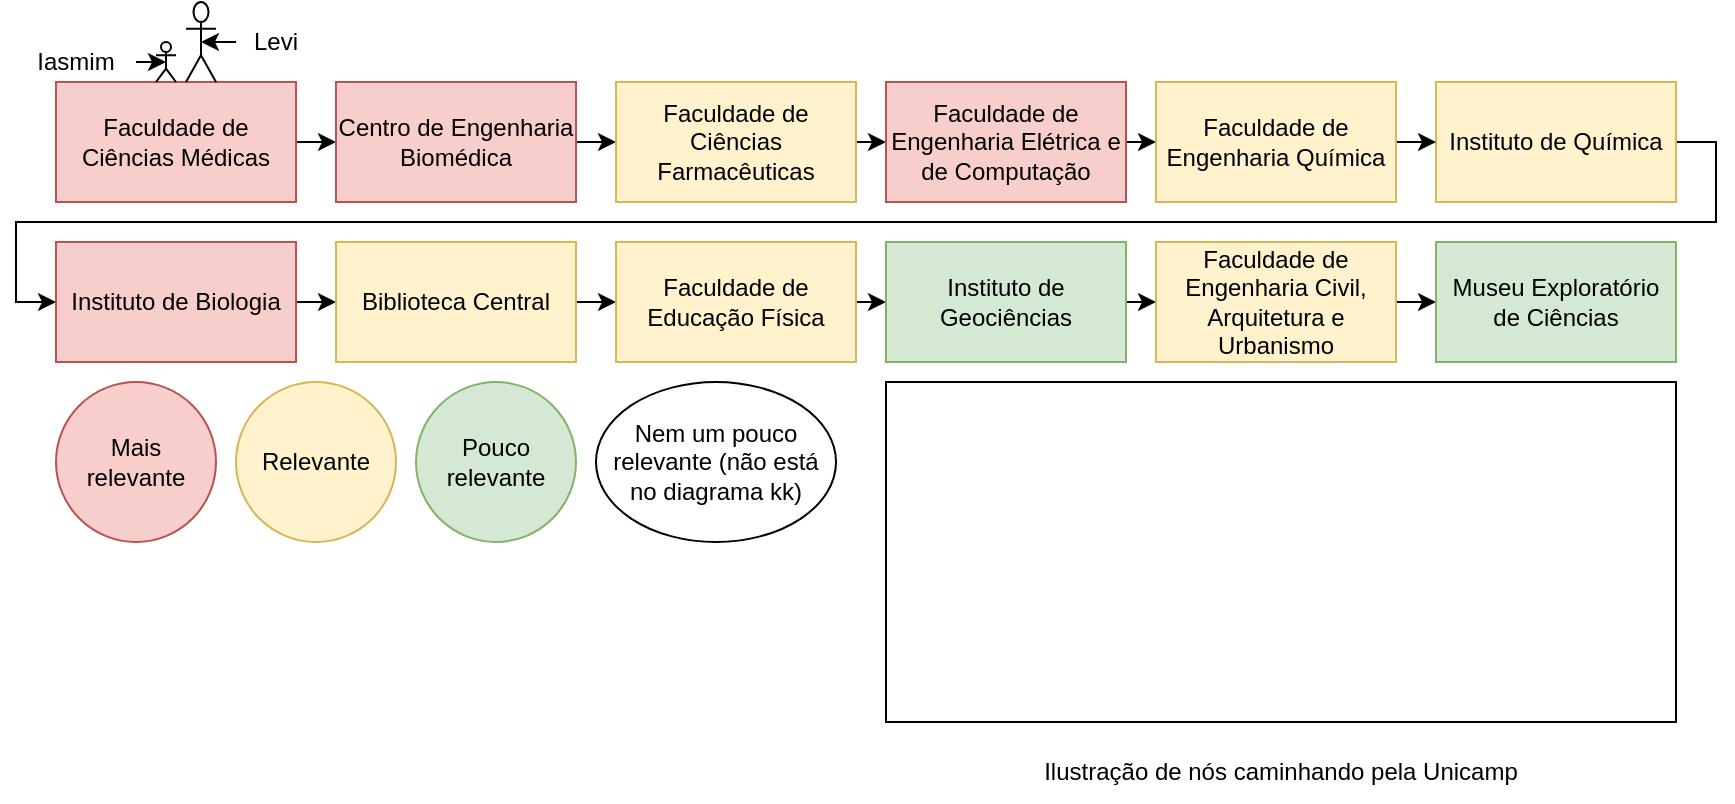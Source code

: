<mxfile version="24.7.7" pages="2">
  <diagram id="Izj5L3filvlqaQfVnaUW" name="Ordem de visita">
    <mxGraphModel dx="1502" dy="345" grid="1" gridSize="10" guides="1" tooltips="1" connect="1" arrows="1" fold="1" page="1" pageScale="1" pageWidth="850" pageHeight="1100" math="0" shadow="0">
      <root>
        <mxCell id="0" />
        <mxCell id="1" parent="0" />
        <mxCell id="xtdCMg2lohHTNA_rNeVA-3" style="edgeStyle=orthogonalEdgeStyle;rounded=0;orthogonalLoop=1;jettySize=auto;html=1;exitX=1;exitY=0.5;exitDx=0;exitDy=0;entryX=0;entryY=0.5;entryDx=0;entryDy=0;" edge="1" parent="1" source="Wo5oIoW4AqEakb2jiEUk-1" target="p2hPYQxKsy2v4Lg1b3_n-1">
          <mxGeometry relative="1" as="geometry" />
        </mxCell>
        <mxCell id="Wo5oIoW4AqEakb2jiEUk-1" value="Faculdade de Ciências Médicas" style="rounded=0;whiteSpace=wrap;html=1;fillColor=#f8cecc;strokeColor=#b85450;" vertex="1" parent="1">
          <mxGeometry x="10" y="40" width="120" height="60" as="geometry" />
        </mxCell>
        <mxCell id="xtdCMg2lohHTNA_rNeVA-4" style="edgeStyle=orthogonalEdgeStyle;rounded=0;orthogonalLoop=1;jettySize=auto;html=1;exitX=1;exitY=0.5;exitDx=0;exitDy=0;entryX=0;entryY=0.5;entryDx=0;entryDy=0;" edge="1" parent="1" source="p2hPYQxKsy2v4Lg1b3_n-1" target="p2hPYQxKsy2v4Lg1b3_n-2">
          <mxGeometry relative="1" as="geometry" />
        </mxCell>
        <mxCell id="p2hPYQxKsy2v4Lg1b3_n-1" value="Centro de Engenharia Biomédica" style="rounded=0;whiteSpace=wrap;html=1;fillColor=#f8cecc;strokeColor=#b85450;" vertex="1" parent="1">
          <mxGeometry x="150" y="40" width="120" height="60" as="geometry" />
        </mxCell>
        <mxCell id="xtdCMg2lohHTNA_rNeVA-5" style="edgeStyle=orthogonalEdgeStyle;rounded=0;orthogonalLoop=1;jettySize=auto;html=1;exitX=1;exitY=0.5;exitDx=0;exitDy=0;entryX=0;entryY=0.5;entryDx=0;entryDy=0;" edge="1" parent="1" source="p2hPYQxKsy2v4Lg1b3_n-2" target="p2hPYQxKsy2v4Lg1b3_n-3">
          <mxGeometry relative="1" as="geometry" />
        </mxCell>
        <mxCell id="p2hPYQxKsy2v4Lg1b3_n-2" value="Faculdade de Ciências Farmacêuticas" style="rounded=0;whiteSpace=wrap;html=1;fillColor=#fff2cc;strokeColor=#d6b656;" vertex="1" parent="1">
          <mxGeometry x="290" y="40" width="120" height="60" as="geometry" />
        </mxCell>
        <mxCell id="sodq15m5LK_rp1EYWIa7-1" style="edgeStyle=orthogonalEdgeStyle;rounded=0;orthogonalLoop=1;jettySize=auto;html=1;exitX=1;exitY=0.5;exitDx=0;exitDy=0;entryX=0;entryY=0.5;entryDx=0;entryDy=0;" edge="1" parent="1" source="p2hPYQxKsy2v4Lg1b3_n-3" target="Le8SwTPkwTNsYNBGTRCE-1">
          <mxGeometry relative="1" as="geometry" />
        </mxCell>
        <mxCell id="p2hPYQxKsy2v4Lg1b3_n-3" value="Faculdade de Engenharia Elétrica e de Computação" style="rounded=0;whiteSpace=wrap;html=1;fillColor=#f8cecc;strokeColor=#b85450;" vertex="1" parent="1">
          <mxGeometry x="425" y="40" width="120" height="60" as="geometry" />
        </mxCell>
        <mxCell id="sodq15m5LK_rp1EYWIa7-4" style="edgeStyle=orthogonalEdgeStyle;rounded=0;orthogonalLoop=1;jettySize=auto;html=1;exitX=1;exitY=0.5;exitDx=0;exitDy=0;entryX=0;entryY=0.5;entryDx=0;entryDy=0;" edge="1" parent="1" source="xtdCMg2lohHTNA_rNeVA-1" target="xtdCMg2lohHTNA_rNeVA-2">
          <mxGeometry relative="1" as="geometry" />
        </mxCell>
        <mxCell id="xtdCMg2lohHTNA_rNeVA-1" value="Instituto de Biologia" style="rounded=0;whiteSpace=wrap;html=1;fillColor=#f8cecc;strokeColor=#b85450;" vertex="1" parent="1">
          <mxGeometry x="10" y="120" width="120" height="60" as="geometry" />
        </mxCell>
        <mxCell id="sodq15m5LK_rp1EYWIa7-5" style="edgeStyle=orthogonalEdgeStyle;rounded=0;orthogonalLoop=1;jettySize=auto;html=1;exitX=1;exitY=0.5;exitDx=0;exitDy=0;entryX=0;entryY=0.5;entryDx=0;entryDy=0;" edge="1" parent="1" source="xtdCMg2lohHTNA_rNeVA-2" target="xtdCMg2lohHTNA_rNeVA-10">
          <mxGeometry relative="1" as="geometry" />
        </mxCell>
        <mxCell id="xtdCMg2lohHTNA_rNeVA-2" value="Biblioteca Central" style="rounded=0;whiteSpace=wrap;html=1;fillColor=#fff2cc;strokeColor=#d6b656;" vertex="1" parent="1">
          <mxGeometry x="150" y="120" width="120" height="60" as="geometry" />
        </mxCell>
        <mxCell id="sodq15m5LK_rp1EYWIa7-7" style="edgeStyle=orthogonalEdgeStyle;rounded=0;orthogonalLoop=1;jettySize=auto;html=1;exitX=1;exitY=0.5;exitDx=0;exitDy=0;entryX=0;entryY=0.5;entryDx=0;entryDy=0;" edge="1" parent="1" source="xtdCMg2lohHTNA_rNeVA-10" target="sodq15m5LK_rp1EYWIa7-6">
          <mxGeometry relative="1" as="geometry" />
        </mxCell>
        <mxCell id="xtdCMg2lohHTNA_rNeVA-10" value="Faculdade de Educação Física" style="rounded=0;whiteSpace=wrap;html=1;fillColor=#fff2cc;strokeColor=#d6b656;" vertex="1" parent="1">
          <mxGeometry x="290" y="120" width="120" height="60" as="geometry" />
        </mxCell>
        <mxCell id="sodq15m5LK_rp1EYWIa7-3" style="edgeStyle=orthogonalEdgeStyle;rounded=0;orthogonalLoop=1;jettySize=auto;html=1;exitX=1;exitY=0.5;exitDx=0;exitDy=0;entryX=0;entryY=0.5;entryDx=0;entryDy=0;" edge="1" parent="1" source="CpY7vMn5DgknhtSpWEOa-1" target="xtdCMg2lohHTNA_rNeVA-1">
          <mxGeometry relative="1" as="geometry">
            <Array as="points">
              <mxPoint x="840" y="70" />
              <mxPoint x="840" y="110" />
              <mxPoint x="-10" y="110" />
              <mxPoint x="-10" y="150" />
            </Array>
          </mxGeometry>
        </mxCell>
        <mxCell id="CpY7vMn5DgknhtSpWEOa-1" value="Instituto de Química" style="rounded=0;whiteSpace=wrap;html=1;fillColor=#fff2cc;strokeColor=#d6b656;" vertex="1" parent="1">
          <mxGeometry x="700" y="40" width="120" height="60" as="geometry" />
        </mxCell>
        <mxCell id="sodq15m5LK_rp1EYWIa7-2" style="edgeStyle=orthogonalEdgeStyle;rounded=0;orthogonalLoop=1;jettySize=auto;html=1;exitX=1;exitY=0.5;exitDx=0;exitDy=0;entryX=0;entryY=0.5;entryDx=0;entryDy=0;" edge="1" parent="1" source="Le8SwTPkwTNsYNBGTRCE-1" target="CpY7vMn5DgknhtSpWEOa-1">
          <mxGeometry relative="1" as="geometry" />
        </mxCell>
        <mxCell id="Le8SwTPkwTNsYNBGTRCE-1" value="Faculdade de Engenharia Química" style="rounded=0;whiteSpace=wrap;html=1;fillColor=#fff2cc;strokeColor=#d6b656;" vertex="1" parent="1">
          <mxGeometry x="560" y="40" width="120" height="60" as="geometry" />
        </mxCell>
        <mxCell id="aGk_7-7awbIMdgzu7NDT-3" style="edgeStyle=orthogonalEdgeStyle;rounded=0;orthogonalLoop=1;jettySize=auto;html=1;exitX=1;exitY=0.5;exitDx=0;exitDy=0;entryX=0;entryY=0.5;entryDx=0;entryDy=0;" edge="1" parent="1" source="sodq15m5LK_rp1EYWIa7-6" target="3enqavT_QK1MqHwyAqC8-1">
          <mxGeometry relative="1" as="geometry" />
        </mxCell>
        <mxCell id="sodq15m5LK_rp1EYWIa7-6" value="Instituto de Geociências" style="rounded=0;whiteSpace=wrap;html=1;fillColor=#d5e8d4;strokeColor=#82b366;" vertex="1" parent="1">
          <mxGeometry x="425" y="120" width="120" height="60" as="geometry" />
        </mxCell>
        <mxCell id="aGk_7-7awbIMdgzu7NDT-2" style="edgeStyle=orthogonalEdgeStyle;rounded=0;orthogonalLoop=1;jettySize=auto;html=1;exitX=1;exitY=0.5;exitDx=0;exitDy=0;entryX=0;entryY=0.5;entryDx=0;entryDy=0;" edge="1" parent="1" source="3enqavT_QK1MqHwyAqC8-1" target="aGk_7-7awbIMdgzu7NDT-1">
          <mxGeometry relative="1" as="geometry" />
        </mxCell>
        <mxCell id="3enqavT_QK1MqHwyAqC8-1" value="Faculdade de Engenharia Civil, Arquitetura e Urbanismo" style="rounded=0;whiteSpace=wrap;html=1;fillColor=#fff2cc;strokeColor=#d6b656;" vertex="1" parent="1">
          <mxGeometry x="560" y="120" width="120" height="60" as="geometry" />
        </mxCell>
        <mxCell id="aGk_7-7awbIMdgzu7NDT-1" value="Museu Exploratório de Ciências" style="rounded=0;whiteSpace=wrap;html=1;fillColor=#d5e8d4;strokeColor=#82b366;" vertex="1" parent="1">
          <mxGeometry x="700" y="120" width="120" height="60" as="geometry" />
        </mxCell>
        <mxCell id="aGk_7-7awbIMdgzu7NDT-4" value="Mais relevante" style="ellipse;whiteSpace=wrap;html=1;aspect=fixed;fillColor=#f8cecc;strokeColor=#b85450;" vertex="1" parent="1">
          <mxGeometry x="10" y="190" width="80" height="80" as="geometry" />
        </mxCell>
        <mxCell id="aGk_7-7awbIMdgzu7NDT-5" value="Relevante" style="ellipse;whiteSpace=wrap;html=1;aspect=fixed;fillColor=#fff2cc;strokeColor=#d6b656;" vertex="1" parent="1">
          <mxGeometry x="100" y="190" width="80" height="80" as="geometry" />
        </mxCell>
        <mxCell id="aGk_7-7awbIMdgzu7NDT-6" value="Pouco relevante" style="ellipse;whiteSpace=wrap;html=1;aspect=fixed;fillColor=#d5e8d4;strokeColor=#82b366;" vertex="1" parent="1">
          <mxGeometry x="190" y="190" width="80" height="80" as="geometry" />
        </mxCell>
        <mxCell id="aGk_7-7awbIMdgzu7NDT-8" value="Nem um pouco relevante (não está no diagrama kk)" style="ellipse;whiteSpace=wrap;html=1;" vertex="1" parent="1">
          <mxGeometry x="280" y="190" width="120" height="80" as="geometry" />
        </mxCell>
        <mxCell id="aGk_7-7awbIMdgzu7NDT-9" value="" style="shape=umlActor;verticalLabelPosition=bottom;verticalAlign=top;html=1;outlineConnect=0;" vertex="1" parent="1">
          <mxGeometry x="60" y="20" width="10" height="20" as="geometry" />
        </mxCell>
        <mxCell id="aGk_7-7awbIMdgzu7NDT-10" value="" style="shape=umlActor;verticalLabelPosition=bottom;verticalAlign=top;html=1;outlineConnect=0;" vertex="1" parent="1">
          <mxGeometry x="75" width="15" height="40" as="geometry" />
        </mxCell>
        <mxCell id="aGk_7-7awbIMdgzu7NDT-11" value="Levi" style="text;html=1;align=center;verticalAlign=middle;whiteSpace=wrap;rounded=0;" vertex="1" parent="1">
          <mxGeometry x="100" y="5" width="40" height="30" as="geometry" />
        </mxCell>
        <mxCell id="aGk_7-7awbIMdgzu7NDT-18" style="edgeStyle=orthogonalEdgeStyle;rounded=0;orthogonalLoop=1;jettySize=auto;html=1;exitX=0;exitY=0.5;exitDx=0;exitDy=0;entryX=0.5;entryY=0.5;entryDx=0;entryDy=0;entryPerimeter=0;" edge="1" parent="1" source="aGk_7-7awbIMdgzu7NDT-11" target="aGk_7-7awbIMdgzu7NDT-10">
          <mxGeometry relative="1" as="geometry" />
        </mxCell>
        <mxCell id="aGk_7-7awbIMdgzu7NDT-19" value="Iasmim" style="text;html=1;align=center;verticalAlign=middle;whiteSpace=wrap;rounded=0;" vertex="1" parent="1">
          <mxGeometry x="-10" y="15" width="60" height="30" as="geometry" />
        </mxCell>
        <mxCell id="aGk_7-7awbIMdgzu7NDT-21" style="edgeStyle=orthogonalEdgeStyle;rounded=0;orthogonalLoop=1;jettySize=auto;html=1;exitX=1;exitY=0.5;exitDx=0;exitDy=0;entryX=0.5;entryY=0.5;entryDx=0;entryDy=0;entryPerimeter=0;" edge="1" parent="1" source="aGk_7-7awbIMdgzu7NDT-19" target="aGk_7-7awbIMdgzu7NDT-9">
          <mxGeometry relative="1" as="geometry" />
        </mxCell>
        <mxCell id="aGk_7-7awbIMdgzu7NDT-26" value="" style="rounded=0;whiteSpace=wrap;html=1;" vertex="1" parent="1">
          <mxGeometry x="425" y="190" width="395" height="170" as="geometry" />
        </mxCell>
        <mxCell id="aGk_7-7awbIMdgzu7NDT-27" value="Ilustração de nós caminhando pela Unicamp" style="text;html=1;align=center;verticalAlign=middle;whiteSpace=wrap;rounded=0;" vertex="1" parent="1">
          <mxGeometry x="476.25" y="370" width="292.5" height="30" as="geometry" />
        </mxCell>
      </root>
    </mxGraphModel>
  </diagram>
  <diagram name="Horários" id="pyt_NaVu_KuP6x1EoEtS">
    <mxGraphModel dx="1100" dy="583" grid="1" gridSize="10" guides="1" tooltips="1" connect="1" arrows="1" fold="1" page="1" pageScale="1" pageWidth="850" pageHeight="1100" math="0" shadow="0">
      <root>
        <mxCell id="0" />
        <mxCell id="1" parent="0" />
        <mxCell id="kQ0Cs4vE6R5qngt5Rj3R-5" style="edgeStyle=orthogonalEdgeStyle;rounded=0;orthogonalLoop=1;jettySize=auto;html=1;exitX=1;exitY=0.5;exitDx=0;exitDy=0;entryX=0;entryY=0.5;entryDx=0;entryDy=0;" edge="1" parent="1" source="kQ0Cs4vE6R5qngt5Rj3R-1" target="kQ0Cs4vE6R5qngt5Rj3R-2">
          <mxGeometry relative="1" as="geometry" />
        </mxCell>
        <mxCell id="kQ0Cs4vE6R5qngt5Rj3R-6" style="edgeStyle=orthogonalEdgeStyle;rounded=0;orthogonalLoop=1;jettySize=auto;html=1;exitX=1;exitY=0.5;exitDx=0;exitDy=0;entryX=0;entryY=0.5;entryDx=0;entryDy=0;" edge="1" parent="1" source="kQ0Cs4vE6R5qngt5Rj3R-1" target="kQ0Cs4vE6R5qngt5Rj3R-3">
          <mxGeometry relative="1" as="geometry" />
        </mxCell>
        <mxCell id="kQ0Cs4vE6R5qngt5Rj3R-7" style="edgeStyle=orthogonalEdgeStyle;rounded=0;orthogonalLoop=1;jettySize=auto;html=1;exitX=1;exitY=0.5;exitDx=0;exitDy=0;entryX=0;entryY=0.5;entryDx=0;entryDy=0;" edge="1" parent="1" source="kQ0Cs4vE6R5qngt5Rj3R-1" target="kQ0Cs4vE6R5qngt5Rj3R-4">
          <mxGeometry relative="1" as="geometry" />
        </mxCell>
        <mxCell id="kQ0Cs4vE6R5qngt5Rj3R-1" value="Faculdade de Ciências Médicas" style="rounded=0;whiteSpace=wrap;html=1;fillColor=#f8cecc;strokeColor=#b85450;" vertex="1" parent="1">
          <mxGeometry x="40" y="40" width="120" height="60" as="geometry" />
        </mxCell>
        <mxCell id="kQ0Cs4vE6R5qngt5Rj3R-2" value="Cirurgia Geral&lt;div&gt;9h-16h&lt;/div&gt;" style="rounded=0;whiteSpace=wrap;html=1;" vertex="1" parent="1">
          <mxGeometry x="250" y="40" width="120" height="60" as="geometry" />
        </mxCell>
        <mxCell id="kQ0Cs4vE6R5qngt5Rj3R-3" value="Liga do Trauma&lt;div&gt;9h-16h&lt;/div&gt;" style="rounded=0;whiteSpace=wrap;html=1;" vertex="1" parent="1">
          <mxGeometry x="250" y="100" width="120" height="60" as="geometry" />
        </mxCell>
        <mxCell id="kQ0Cs4vE6R5qngt5Rj3R-4" value="&lt;div&gt;Anatomia, Fisiologia e Clínica Médica&lt;/div&gt;&lt;div&gt;9h-16h&lt;/div&gt;" style="rounded=0;whiteSpace=wrap;html=1;" vertex="1" parent="1">
          <mxGeometry x="250" y="160" width="120" height="60" as="geometry" />
        </mxCell>
        <mxCell id="kQ0Cs4vE6R5qngt5Rj3R-11" style="edgeStyle=orthogonalEdgeStyle;rounded=0;orthogonalLoop=1;jettySize=auto;html=1;exitX=1;exitY=0.5;exitDx=0;exitDy=0;entryX=0;entryY=0.5;entryDx=0;entryDy=0;" edge="1" parent="1" source="kQ0Cs4vE6R5qngt5Rj3R-8" target="kQ0Cs4vE6R5qngt5Rj3R-9">
          <mxGeometry relative="1" as="geometry" />
        </mxCell>
        <mxCell id="kQ0Cs4vE6R5qngt5Rj3R-12" style="edgeStyle=orthogonalEdgeStyle;rounded=0;orthogonalLoop=1;jettySize=auto;html=1;exitX=1;exitY=0.5;exitDx=0;exitDy=0;entryX=0;entryY=0.5;entryDx=0;entryDy=0;" edge="1" parent="1" source="kQ0Cs4vE6R5qngt5Rj3R-8" target="kQ0Cs4vE6R5qngt5Rj3R-10">
          <mxGeometry relative="1" as="geometry" />
        </mxCell>
        <mxCell id="kQ0Cs4vE6R5qngt5Rj3R-8" value="Museu Exploratório de Ciências" style="rounded=0;whiteSpace=wrap;html=1;fillColor=#f8cecc;strokeColor=#b85450;" vertex="1" parent="1">
          <mxGeometry x="40" y="230" width="120" height="60" as="geometry" />
        </mxCell>
        <mxCell id="kQ0Cs4vE6R5qngt5Rj3R-9" value="Praça Tempo-Espaço" style="rounded=0;whiteSpace=wrap;html=1;" vertex="1" parent="1">
          <mxGeometry x="250" y="230" width="120" height="60" as="geometry" />
        </mxCell>
        <mxCell id="kQ0Cs4vE6R5qngt5Rj3R-10" value="Lançamento de Foguetes&lt;div&gt;9h-17h&lt;/div&gt;" style="rounded=0;whiteSpace=wrap;html=1;" vertex="1" parent="1">
          <mxGeometry x="250" y="290" width="120" height="60" as="geometry" />
        </mxCell>
        <mxCell id="kQ0Cs4vE6R5qngt5Rj3R-15" style="edgeStyle=orthogonalEdgeStyle;rounded=0;orthogonalLoop=1;jettySize=auto;html=1;exitX=1;exitY=0.5;exitDx=0;exitDy=0;entryX=0;entryY=0.5;entryDx=0;entryDy=0;" edge="1" parent="1" source="kQ0Cs4vE6R5qngt5Rj3R-13" target="kQ0Cs4vE6R5qngt5Rj3R-14">
          <mxGeometry relative="1" as="geometry" />
        </mxCell>
        <mxCell id="kQ0Cs4vE6R5qngt5Rj3R-13" value="Centro de Engenharia Biomédica" style="rounded=0;whiteSpace=wrap;html=1;fillColor=#f8cecc;strokeColor=#b85450;" vertex="1" parent="1">
          <mxGeometry x="40" y="360" width="120" height="60" as="geometry" />
        </mxCell>
        <mxCell id="kQ0Cs4vE6R5qngt5Rj3R-14" value="Ultrassom&lt;div&gt;9h30-17h&lt;/div&gt;" style="rounded=0;whiteSpace=wrap;html=1;" vertex="1" parent="1">
          <mxGeometry x="250" y="360" width="120" height="60" as="geometry" />
        </mxCell>
        <mxCell id="kQ0Cs4vE6R5qngt5Rj3R-18" style="edgeStyle=orthogonalEdgeStyle;rounded=0;orthogonalLoop=1;jettySize=auto;html=1;exitX=1;exitY=0.5;exitDx=0;exitDy=0;entryX=0;entryY=0.5;entryDx=0;entryDy=0;" edge="1" parent="1" source="kQ0Cs4vE6R5qngt5Rj3R-16" target="kQ0Cs4vE6R5qngt5Rj3R-17">
          <mxGeometry relative="1" as="geometry" />
        </mxCell>
        <mxCell id="kQ0Cs4vE6R5qngt5Rj3R-16" value="Faculdade de Ciências Farmacêuticas" style="rounded=0;whiteSpace=wrap;html=1;fillColor=#f8cecc;strokeColor=#b85450;" vertex="1" parent="1">
          <mxGeometry x="40" y="430" width="120" height="60" as="geometry" />
        </mxCell>
        <mxCell id="kQ0Cs4vE6R5qngt5Rj3R-17" value="Cuidado Farmacêutico (jogo de escape)&lt;div&gt;9h-16h&lt;/div&gt;" style="rounded=0;whiteSpace=wrap;html=1;" vertex="1" parent="1">
          <mxGeometry x="250" y="430" width="120" height="60" as="geometry" />
        </mxCell>
        <mxCell id="kQ0Cs4vE6R5qngt5Rj3R-21" style="edgeStyle=orthogonalEdgeStyle;rounded=0;orthogonalLoop=1;jettySize=auto;html=1;exitX=1;exitY=0.5;exitDx=0;exitDy=0;entryX=0;entryY=0.5;entryDx=0;entryDy=0;" edge="1" parent="1" source="kQ0Cs4vE6R5qngt5Rj3R-19" target="kQ0Cs4vE6R5qngt5Rj3R-20">
          <mxGeometry relative="1" as="geometry" />
        </mxCell>
        <mxCell id="kQ0Cs4vE6R5qngt5Rj3R-19" value="Faculdade de Engenharia Civil, Arquitetura e Urbanismo" style="rounded=0;whiteSpace=wrap;html=1;fillColor=#f8cecc;strokeColor=#b85450;" vertex="1" parent="1">
          <mxGeometry x="40" y="500" width="120" height="60" as="geometry" />
        </mxCell>
        <mxCell id="kQ0Cs4vE6R5qngt5Rj3R-20" value="Conhecendo o Tratamento de Água&lt;div&gt;9h-16h&lt;/div&gt;" style="rounded=0;whiteSpace=wrap;html=1;" vertex="1" parent="1">
          <mxGeometry x="250" y="500" width="120" height="60" as="geometry" />
        </mxCell>
        <mxCell id="kQ0Cs4vE6R5qngt5Rj3R-24" style="edgeStyle=orthogonalEdgeStyle;rounded=0;orthogonalLoop=1;jettySize=auto;html=1;exitX=1;exitY=0.5;exitDx=0;exitDy=0;entryX=0;entryY=0.5;entryDx=0;entryDy=0;" edge="1" parent="1" source="kQ0Cs4vE6R5qngt5Rj3R-22" target="kQ0Cs4vE6R5qngt5Rj3R-23">
          <mxGeometry relative="1" as="geometry" />
        </mxCell>
        <mxCell id="kQ0Cs4vE6R5qngt5Rj3R-22" value="Instituto de Geociências" style="rounded=0;whiteSpace=wrap;html=1;fillColor=#f8cecc;strokeColor=#b85450;" vertex="1" parent="1">
          <mxGeometry x="40" y="570" width="120" height="60" as="geometry" />
        </mxCell>
        <mxCell id="kQ0Cs4vE6R5qngt5Rj3R-23" value="Vitrines de minerais e rochas e outras coisas brabas" style="rounded=0;whiteSpace=wrap;html=1;" vertex="1" parent="1">
          <mxGeometry x="250" y="570" width="120" height="60" as="geometry" />
        </mxCell>
        <mxCell id="kQ0Cs4vE6R5qngt5Rj3R-26" value="Workshops e cultura oriental&lt;div&gt;9h-16h&lt;/div&gt;" style="rounded=0;whiteSpace=wrap;html=1;" vertex="1" parent="1">
          <mxGeometry x="250" y="850" width="120" height="60" as="geometry" />
        </mxCell>
        <mxCell id="kQ0Cs4vE6R5qngt5Rj3R-29" style="edgeStyle=orthogonalEdgeStyle;rounded=0;orthogonalLoop=1;jettySize=auto;html=1;exitX=1;exitY=0.5;exitDx=0;exitDy=0;entryX=0;entryY=0.5;entryDx=0;entryDy=0;" edge="1" parent="1" source="kQ0Cs4vE6R5qngt5Rj3R-27" target="kQ0Cs4vE6R5qngt5Rj3R-28">
          <mxGeometry relative="1" as="geometry" />
        </mxCell>
        <mxCell id="kQ0Cs4vE6R5qngt5Rj3R-27" value="Instituto de Engenharia Química" style="rounded=0;whiteSpace=wrap;html=1;fillColor=#f8cecc;strokeColor=#b85450;" vertex="1" parent="1">
          <mxGeometry x="40" y="640" width="120" height="60" as="geometry" />
        </mxCell>
        <mxCell id="kQ0Cs4vE6R5qngt5Rj3R-28" value="Destilação&lt;div&gt;8h30-17h30&lt;/div&gt;" style="rounded=0;whiteSpace=wrap;html=1;" vertex="1" parent="1">
          <mxGeometry x="250" y="640" width="120" height="60" as="geometry" />
        </mxCell>
        <mxCell id="kQ0Cs4vE6R5qngt5Rj3R-33" style="edgeStyle=orthogonalEdgeStyle;rounded=0;orthogonalLoop=1;jettySize=auto;html=1;exitX=1;exitY=0.5;exitDx=0;exitDy=0;entryX=0;entryY=0.5;entryDx=0;entryDy=0;" edge="1" parent="1" source="kQ0Cs4vE6R5qngt5Rj3R-30" target="kQ0Cs4vE6R5qngt5Rj3R-32">
          <mxGeometry relative="1" as="geometry" />
        </mxCell>
        <mxCell id="kQ0Cs4vE6R5qngt5Rj3R-30" value="Instituto de Química" style="rounded=0;whiteSpace=wrap;html=1;fillColor=#f8cecc;strokeColor=#b85450;" vertex="1" parent="1">
          <mxGeometry x="40" y="710" width="120" height="60" as="geometry" />
        </mxCell>
        <mxCell id="kQ0Cs4vE6R5qngt5Rj3R-32" value="Luminescência Molecular&lt;div&gt;9h-17h&lt;/div&gt;" style="rounded=0;whiteSpace=wrap;html=1;" vertex="1" parent="1">
          <mxGeometry x="250" y="710" width="120" height="60" as="geometry" />
        </mxCell>
        <mxCell id="kQ0Cs4vE6R5qngt5Rj3R-38" style="edgeStyle=orthogonalEdgeStyle;rounded=0;orthogonalLoop=1;jettySize=auto;html=1;exitX=1;exitY=0.5;exitDx=0;exitDy=0;entryX=0;entryY=0.5;entryDx=0;entryDy=0;" edge="1" parent="1" source="kQ0Cs4vE6R5qngt5Rj3R-35" target="kQ0Cs4vE6R5qngt5Rj3R-37">
          <mxGeometry relative="1" as="geometry" />
        </mxCell>
        <mxCell id="lgWG7wgK5vAK4kxDtxTn-1" style="edgeStyle=orthogonalEdgeStyle;rounded=0;orthogonalLoop=1;jettySize=auto;html=1;exitX=1;exitY=0.5;exitDx=0;exitDy=0;entryX=0;entryY=0.5;entryDx=0;entryDy=0;" edge="1" parent="1" source="kQ0Cs4vE6R5qngt5Rj3R-35" target="kQ0Cs4vE6R5qngt5Rj3R-26">
          <mxGeometry relative="1" as="geometry" />
        </mxCell>
        <mxCell id="kQ0Cs4vE6R5qngt5Rj3R-35" value="Biblioteca Central" style="rounded=0;whiteSpace=wrap;html=1;fillColor=#f8cecc;strokeColor=#b85450;" vertex="1" parent="1">
          <mxGeometry x="40" y="780" width="120" height="60" as="geometry" />
        </mxCell>
        <mxCell id="kQ0Cs4vE6R5qngt5Rj3R-37" value="Meteorologia e sensoriamento remoto&lt;div&gt;9h-17h&lt;/div&gt;" style="rounded=0;whiteSpace=wrap;html=1;" vertex="1" parent="1">
          <mxGeometry x="250" y="780" width="120" height="60" as="geometry" />
        </mxCell>
        <mxCell id="kQ0Cs4vE6R5qngt5Rj3R-42" style="edgeStyle=orthogonalEdgeStyle;rounded=0;orthogonalLoop=1;jettySize=auto;html=1;exitX=1;exitY=0.5;exitDx=0;exitDy=0;entryX=0;entryY=0.5;entryDx=0;entryDy=0;" edge="1" parent="1" source="kQ0Cs4vE6R5qngt5Rj3R-39" target="kQ0Cs4vE6R5qngt5Rj3R-40">
          <mxGeometry relative="1" as="geometry" />
        </mxCell>
        <mxCell id="kQ0Cs4vE6R5qngt5Rj3R-43" style="edgeStyle=orthogonalEdgeStyle;rounded=0;orthogonalLoop=1;jettySize=auto;html=1;exitX=1;exitY=0.5;exitDx=0;exitDy=0;entryX=0;entryY=0.5;entryDx=0;entryDy=0;" edge="1" parent="1" source="kQ0Cs4vE6R5qngt5Rj3R-39" target="kQ0Cs4vE6R5qngt5Rj3R-41">
          <mxGeometry relative="1" as="geometry" />
        </mxCell>
        <mxCell id="kQ0Cs4vE6R5qngt5Rj3R-39" value="Instituto de Engenharia Elétrica e de Computação" style="rounded=0;whiteSpace=wrap;html=1;fillColor=#f8cecc;strokeColor=#b85450;" vertex="1" parent="1">
          <mxGeometry x="40" y="920" width="120" height="60" as="geometry" />
        </mxCell>
        <mxCell id="kQ0Cs4vE6R5qngt5Rj3R-40" value="Oficina de Eletrônica&lt;div&gt;9h-13h&lt;/div&gt;" style="rounded=0;whiteSpace=wrap;html=1;" vertex="1" parent="1">
          <mxGeometry x="250" y="920" width="120" height="60" as="geometry" />
        </mxCell>
        <mxCell id="kQ0Cs4vE6R5qngt5Rj3R-41" value="Redes e Serviços Inteligentes&lt;div&gt;9h-17h&lt;/div&gt;" style="rounded=0;whiteSpace=wrap;html=1;" vertex="1" parent="1">
          <mxGeometry x="250" y="990" width="120" height="60" as="geometry" />
        </mxCell>
        <mxCell id="kQ0Cs4vE6R5qngt5Rj3R-49" style="edgeStyle=orthogonalEdgeStyle;rounded=0;orthogonalLoop=1;jettySize=auto;html=1;exitX=1;exitY=0.5;exitDx=0;exitDy=0;entryX=0;entryY=0.5;entryDx=0;entryDy=0;" edge="1" parent="1" source="kQ0Cs4vE6R5qngt5Rj3R-44" target="kQ0Cs4vE6R5qngt5Rj3R-47">
          <mxGeometry relative="1" as="geometry" />
        </mxCell>
        <mxCell id="kQ0Cs4vE6R5qngt5Rj3R-50" style="edgeStyle=orthogonalEdgeStyle;rounded=0;orthogonalLoop=1;jettySize=auto;html=1;exitX=1;exitY=0.5;exitDx=0;exitDy=0;entryX=0;entryY=0.5;entryDx=0;entryDy=0;" edge="1" parent="1" source="kQ0Cs4vE6R5qngt5Rj3R-44" target="kQ0Cs4vE6R5qngt5Rj3R-45">
          <mxGeometry relative="1" as="geometry" />
        </mxCell>
        <mxCell id="kQ0Cs4vE6R5qngt5Rj3R-51" style="edgeStyle=orthogonalEdgeStyle;rounded=0;orthogonalLoop=1;jettySize=auto;html=1;exitX=1;exitY=0.5;exitDx=0;exitDy=0;entryX=0;entryY=0.5;entryDx=0;entryDy=0;" edge="1" parent="1" source="kQ0Cs4vE6R5qngt5Rj3R-44" target="kQ0Cs4vE6R5qngt5Rj3R-48">
          <mxGeometry relative="1" as="geometry" />
        </mxCell>
        <mxCell id="kQ0Cs4vE6R5qngt5Rj3R-53" style="edgeStyle=orthogonalEdgeStyle;rounded=0;orthogonalLoop=1;jettySize=auto;html=1;exitX=1;exitY=0.5;exitDx=0;exitDy=0;entryX=0;entryY=0.5;entryDx=0;entryDy=0;" edge="1" parent="1" source="kQ0Cs4vE6R5qngt5Rj3R-44" target="kQ0Cs4vE6R5qngt5Rj3R-52">
          <mxGeometry relative="1" as="geometry" />
        </mxCell>
        <mxCell id="kQ0Cs4vE6R5qngt5Rj3R-44" value="Faculdade de Educação Física" style="rounded=0;whiteSpace=wrap;html=1;fillColor=#f8cecc;strokeColor=#b85450;" vertex="1" parent="1">
          <mxGeometry x="380" y="40" width="120" height="60" as="geometry" />
        </mxCell>
        <mxCell id="kQ0Cs4vE6R5qngt5Rj3R-45" value="Cinema (curtas sobre esporte)&lt;div&gt;9h30-16h30&lt;/div&gt;" style="rounded=0;whiteSpace=wrap;html=1;" vertex="1" parent="1">
          <mxGeometry x="610" y="40" width="120" height="60" as="geometry" />
        </mxCell>
        <mxCell id="kQ0Cs4vE6R5qngt5Rj3R-47" value="Frisbee&lt;div&gt;10h-12h&lt;/div&gt;" style="rounded=0;whiteSpace=wrap;html=1;" vertex="1" parent="1">
          <mxGeometry x="610" y="160" width="120" height="60" as="geometry" />
        </mxCell>
        <mxCell id="kQ0Cs4vE6R5qngt5Rj3R-48" value="Floorball (tipo hockey)&lt;div&gt;14h-16h&lt;/div&gt;" style="rounded=0;whiteSpace=wrap;html=1;" vertex="1" parent="1">
          <mxGeometry x="610" y="220" width="120" height="60" as="geometry" />
        </mxCell>
        <mxCell id="kQ0Cs4vE6R5qngt5Rj3R-52" value="Tchoukball&lt;div&gt;14h-16h&lt;/div&gt;" style="rounded=0;whiteSpace=wrap;html=1;" vertex="1" parent="1">
          <mxGeometry x="610" y="280" width="120" height="60" as="geometry" />
        </mxCell>
        <mxCell id="kQ0Cs4vE6R5qngt5Rj3R-54" value="Escalada&lt;div&gt;9h-17h&lt;/div&gt;" style="rounded=0;whiteSpace=wrap;html=1;" vertex="1" parent="1">
          <mxGeometry x="610" y="100" width="120" height="60" as="geometry" />
        </mxCell>
        <mxCell id="kQ0Cs4vE6R5qngt5Rj3R-55" style="edgeStyle=orthogonalEdgeStyle;rounded=0;orthogonalLoop=1;jettySize=auto;html=1;exitX=1;exitY=0.5;exitDx=0;exitDy=0;entryX=0;entryY=0.5;entryDx=0;entryDy=0;" edge="1" parent="1" source="kQ0Cs4vE6R5qngt5Rj3R-44" target="kQ0Cs4vE6R5qngt5Rj3R-54">
          <mxGeometry relative="1" as="geometry" />
        </mxCell>
        <mxCell id="kQ0Cs4vE6R5qngt5Rj3R-59" style="edgeStyle=orthogonalEdgeStyle;rounded=0;orthogonalLoop=1;jettySize=auto;html=1;exitX=1;exitY=0.5;exitDx=0;exitDy=0;entryX=0;entryY=0.5;entryDx=0;entryDy=0;" edge="1" parent="1" source="kQ0Cs4vE6R5qngt5Rj3R-56" target="kQ0Cs4vE6R5qngt5Rj3R-57">
          <mxGeometry relative="1" as="geometry" />
        </mxCell>
        <mxCell id="kQ0Cs4vE6R5qngt5Rj3R-60" style="edgeStyle=orthogonalEdgeStyle;rounded=0;orthogonalLoop=1;jettySize=auto;html=1;exitX=1;exitY=0.5;exitDx=0;exitDy=0;entryX=0;entryY=0.5;entryDx=0;entryDy=0;" edge="1" parent="1" source="kQ0Cs4vE6R5qngt5Rj3R-56" target="kQ0Cs4vE6R5qngt5Rj3R-58">
          <mxGeometry relative="1" as="geometry" />
        </mxCell>
        <mxCell id="kQ0Cs4vE6R5qngt5Rj3R-56" value="Instituto de Biologia" style="rounded=0;whiteSpace=wrap;html=1;fillColor=#f8cecc;strokeColor=#b85450;" vertex="1" parent="1">
          <mxGeometry x="380" y="350" width="120" height="60" as="geometry" />
        </mxCell>
        <mxCell id="kQ0Cs4vE6R5qngt5Rj3R-57" value="Mundo dos Insetos&lt;div&gt;9h-17h&lt;/div&gt;" style="rounded=0;whiteSpace=wrap;html=1;" vertex="1" parent="1">
          <mxGeometry x="610" y="350" width="120" height="60" as="geometry" />
        </mxCell>
        <mxCell id="kQ0Cs4vE6R5qngt5Rj3R-58" value="Laboratório de Microscopia&lt;div&gt;9h-17h&lt;/div&gt;" style="rounded=0;whiteSpace=wrap;html=1;" vertex="1" parent="1">
          <mxGeometry x="610" y="410" width="120" height="60" as="geometry" />
        </mxCell>
      </root>
    </mxGraphModel>
  </diagram>
</mxfile>
